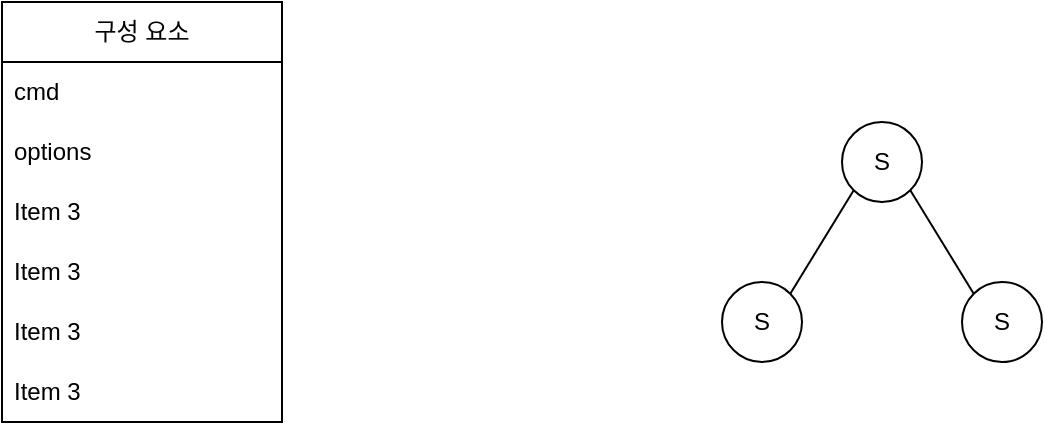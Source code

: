 <mxfile version="26.0.5">
  <diagram name="Page-1" id="10a91c8b-09ff-31b1-d368-03940ed4cc9e">
    <mxGraphModel dx="1247" dy="642" grid="1" gridSize="10" guides="1" tooltips="1" connect="1" arrows="1" fold="1" page="1" pageScale="1" pageWidth="1100" pageHeight="850" background="none" math="0" shadow="0">
      <root>
        <mxCell id="0" />
        <mxCell id="1" parent="0" />
        <mxCell id="TmrtS8XoBHmU19au0Blr-1" value="S" style="ellipse;whiteSpace=wrap;html=1;aspect=fixed;" parent="1" vertex="1">
          <mxGeometry x="460" y="100" width="40" height="40" as="geometry" />
        </mxCell>
        <mxCell id="-QrWi2uMpiPbB-rdadxz-1" value="" style="endArrow=none;html=1;rounded=0;entryX=0;entryY=1;entryDx=0;entryDy=0;exitX=1;exitY=0;exitDx=0;exitDy=0;" edge="1" parent="1" source="-QrWi2uMpiPbB-rdadxz-2" target="TmrtS8XoBHmU19au0Blr-1">
          <mxGeometry width="50" height="50" relative="1" as="geometry">
            <mxPoint x="440" y="200" as="sourcePoint" />
            <mxPoint x="510" y="300" as="targetPoint" />
          </mxGeometry>
        </mxCell>
        <mxCell id="-QrWi2uMpiPbB-rdadxz-2" value="S" style="ellipse;whiteSpace=wrap;html=1;aspect=fixed;" vertex="1" parent="1">
          <mxGeometry x="400" y="180" width="40" height="40" as="geometry" />
        </mxCell>
        <mxCell id="-QrWi2uMpiPbB-rdadxz-3" value="S" style="ellipse;whiteSpace=wrap;html=1;aspect=fixed;" vertex="1" parent="1">
          <mxGeometry x="520" y="180" width="40" height="40" as="geometry" />
        </mxCell>
        <mxCell id="-QrWi2uMpiPbB-rdadxz-4" value="" style="endArrow=none;html=1;rounded=0;entryX=1;entryY=1;entryDx=0;entryDy=0;exitX=0;exitY=0;exitDx=0;exitDy=0;" edge="1" parent="1" source="-QrWi2uMpiPbB-rdadxz-3" target="TmrtS8XoBHmU19au0Blr-1">
          <mxGeometry width="50" height="50" relative="1" as="geometry">
            <mxPoint x="450" y="210" as="sourcePoint" />
            <mxPoint x="490" y="150" as="targetPoint" />
          </mxGeometry>
        </mxCell>
        <mxCell id="-QrWi2uMpiPbB-rdadxz-7" value="구성 요소" style="swimlane;fontStyle=0;childLayout=stackLayout;horizontal=1;startSize=30;horizontalStack=0;resizeParent=1;resizeParentMax=0;resizeLast=0;collapsible=1;marginBottom=0;whiteSpace=wrap;html=1;" vertex="1" parent="1">
          <mxGeometry x="40" y="40" width="140" height="210" as="geometry" />
        </mxCell>
        <mxCell id="-QrWi2uMpiPbB-rdadxz-8" value="cmd" style="text;strokeColor=none;fillColor=none;align=left;verticalAlign=middle;spacingLeft=4;spacingRight=4;overflow=hidden;points=[[0,0.5],[1,0.5]];portConstraint=eastwest;rotatable=0;whiteSpace=wrap;html=1;" vertex="1" parent="-QrWi2uMpiPbB-rdadxz-7">
          <mxGeometry y="30" width="140" height="30" as="geometry" />
        </mxCell>
        <mxCell id="-QrWi2uMpiPbB-rdadxz-9" value="options" style="text;strokeColor=none;fillColor=none;align=left;verticalAlign=middle;spacingLeft=4;spacingRight=4;overflow=hidden;points=[[0,0.5],[1,0.5]];portConstraint=eastwest;rotatable=0;whiteSpace=wrap;html=1;" vertex="1" parent="-QrWi2uMpiPbB-rdadxz-7">
          <mxGeometry y="60" width="140" height="30" as="geometry" />
        </mxCell>
        <mxCell id="-QrWi2uMpiPbB-rdadxz-10" value="Item 3" style="text;strokeColor=none;fillColor=none;align=left;verticalAlign=middle;spacingLeft=4;spacingRight=4;overflow=hidden;points=[[0,0.5],[1,0.5]];portConstraint=eastwest;rotatable=0;whiteSpace=wrap;html=1;" vertex="1" parent="-QrWi2uMpiPbB-rdadxz-7">
          <mxGeometry y="90" width="140" height="30" as="geometry" />
        </mxCell>
        <mxCell id="-QrWi2uMpiPbB-rdadxz-11" value="Item 3" style="text;strokeColor=none;fillColor=none;align=left;verticalAlign=middle;spacingLeft=4;spacingRight=4;overflow=hidden;points=[[0,0.5],[1,0.5]];portConstraint=eastwest;rotatable=0;whiteSpace=wrap;html=1;" vertex="1" parent="-QrWi2uMpiPbB-rdadxz-7">
          <mxGeometry y="120" width="140" height="30" as="geometry" />
        </mxCell>
        <mxCell id="-QrWi2uMpiPbB-rdadxz-12" value="Item 3" style="text;strokeColor=none;fillColor=none;align=left;verticalAlign=middle;spacingLeft=4;spacingRight=4;overflow=hidden;points=[[0,0.5],[1,0.5]];portConstraint=eastwest;rotatable=0;whiteSpace=wrap;html=1;" vertex="1" parent="-QrWi2uMpiPbB-rdadxz-7">
          <mxGeometry y="150" width="140" height="30" as="geometry" />
        </mxCell>
        <mxCell id="-QrWi2uMpiPbB-rdadxz-13" value="Item 3" style="text;strokeColor=none;fillColor=none;align=left;verticalAlign=middle;spacingLeft=4;spacingRight=4;overflow=hidden;points=[[0,0.5],[1,0.5]];portConstraint=eastwest;rotatable=0;whiteSpace=wrap;html=1;" vertex="1" parent="-QrWi2uMpiPbB-rdadxz-7">
          <mxGeometry y="180" width="140" height="30" as="geometry" />
        </mxCell>
      </root>
    </mxGraphModel>
  </diagram>
</mxfile>
